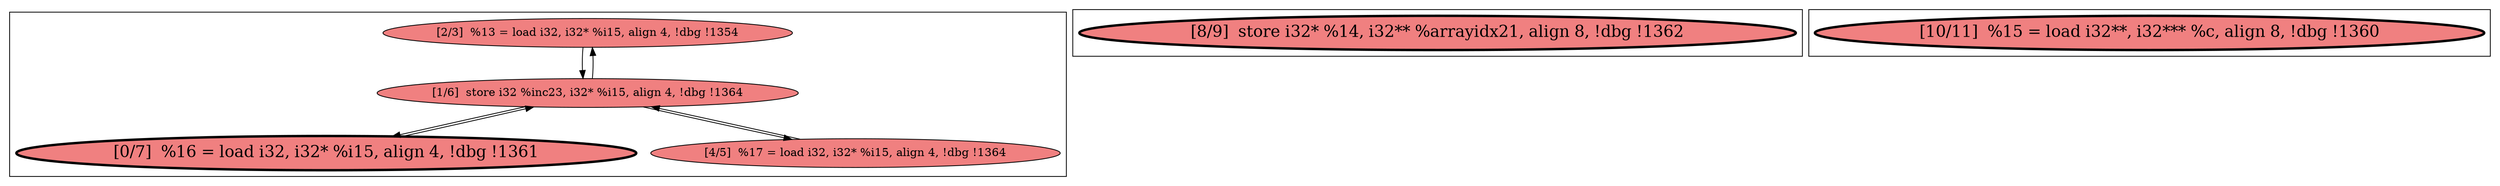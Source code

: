 
digraph G {



node2956->node2959 [ ]
node2957->node2959 [ ]
node2959->node2957 [ ]
node2958->node2959 [ ]
node2959->node2956 [ ]
node2959->node2958 [ ]


subgraph cluster2 {


node2961 [penwidth=3.0,fontsize=20,fillcolor=lightcoral,label="[8/9]  store i32* %14, i32** %arrayidx21, align 8, !dbg !1362",shape=ellipse,style=filled ]



}

subgraph cluster0 {


node2958 [fillcolor=lightcoral,label="[4/5]  %17 = load i32, i32* %i15, align 4, !dbg !1364",shape=ellipse,style=filled ]
node2959 [fillcolor=lightcoral,label="[1/6]  store i32 %inc23, i32* %i15, align 4, !dbg !1364",shape=ellipse,style=filled ]
node2956 [fillcolor=lightcoral,label="[2/3]  %13 = load i32, i32* %i15, align 4, !dbg !1354",shape=ellipse,style=filled ]
node2957 [penwidth=3.0,fontsize=20,fillcolor=lightcoral,label="[0/7]  %16 = load i32, i32* %i15, align 4, !dbg !1361",shape=ellipse,style=filled ]



}

subgraph cluster1 {


node2960 [penwidth=3.0,fontsize=20,fillcolor=lightcoral,label="[10/11]  %15 = load i32**, i32*** %c, align 8, !dbg !1360",shape=ellipse,style=filled ]



}

}
